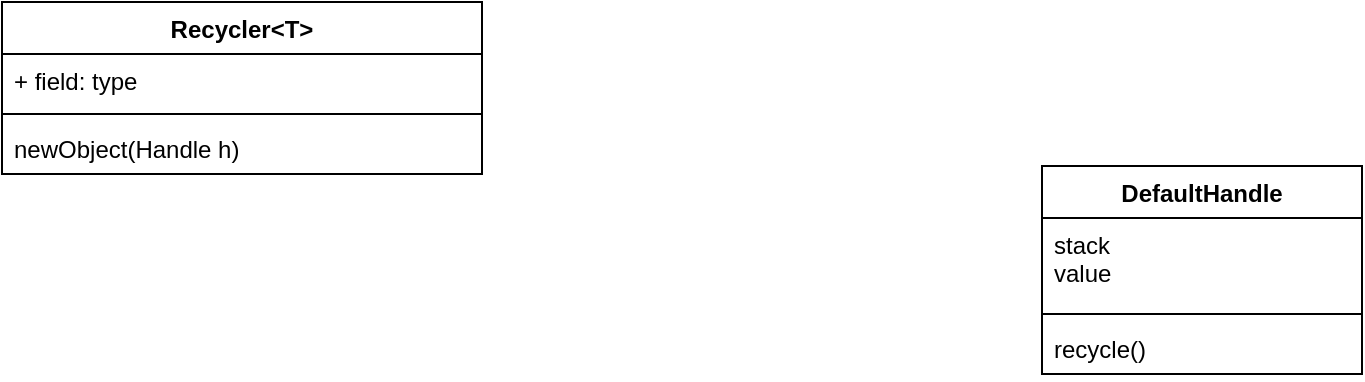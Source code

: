 <mxfile version="12.2.7" type="github" pages="1">
  <diagram id="jndEeYcsWg11ksJjrWFk" name="Page-1">
    <mxGraphModel dx="1759" dy="541" grid="1" gridSize="10" guides="1" tooltips="1" connect="1" arrows="1" fold="1" page="1" pageScale="1" pageWidth="827" pageHeight="1169" math="0" shadow="0">
      <root>
        <mxCell id="0"/>
        <mxCell id="1" parent="0"/>
        <mxCell id="w7ByeeV-R5KUi5AX5EJL-1" value="DefaultHandle" style="swimlane;fontStyle=1;align=center;verticalAlign=top;childLayout=stackLayout;horizontal=1;startSize=26;horizontalStack=0;resizeParent=1;resizeParentMax=0;resizeLast=0;collapsible=1;marginBottom=0;" vertex="1" parent="1">
          <mxGeometry x="500" y="182" width="160" height="104" as="geometry"/>
        </mxCell>
        <mxCell id="w7ByeeV-R5KUi5AX5EJL-2" value="stack&#xa;value" style="text;strokeColor=none;fillColor=none;align=left;verticalAlign=top;spacingLeft=4;spacingRight=4;overflow=hidden;rotatable=0;points=[[0,0.5],[1,0.5]];portConstraint=eastwest;" vertex="1" parent="w7ByeeV-R5KUi5AX5EJL-1">
          <mxGeometry y="26" width="160" height="44" as="geometry"/>
        </mxCell>
        <mxCell id="w7ByeeV-R5KUi5AX5EJL-3" value="" style="line;strokeWidth=1;fillColor=none;align=left;verticalAlign=middle;spacingTop=-1;spacingLeft=3;spacingRight=3;rotatable=0;labelPosition=right;points=[];portConstraint=eastwest;" vertex="1" parent="w7ByeeV-R5KUi5AX5EJL-1">
          <mxGeometry y="70" width="160" height="8" as="geometry"/>
        </mxCell>
        <mxCell id="w7ByeeV-R5KUi5AX5EJL-4" value="recycle()" style="text;strokeColor=none;fillColor=none;align=left;verticalAlign=top;spacingLeft=4;spacingRight=4;overflow=hidden;rotatable=0;points=[[0,0.5],[1,0.5]];portConstraint=eastwest;" vertex="1" parent="w7ByeeV-R5KUi5AX5EJL-1">
          <mxGeometry y="78" width="160" height="26" as="geometry"/>
        </mxCell>
        <mxCell id="w7ByeeV-R5KUi5AX5EJL-5" value="Recycler&lt;T&gt;" style="swimlane;fontStyle=1;align=center;verticalAlign=top;childLayout=stackLayout;horizontal=1;startSize=26;horizontalStack=0;resizeParent=1;resizeParentMax=0;resizeLast=0;collapsible=1;marginBottom=0;" vertex="1" parent="1">
          <mxGeometry x="-20" y="100" width="240" height="86" as="geometry"/>
        </mxCell>
        <mxCell id="w7ByeeV-R5KUi5AX5EJL-6" value="+ field: type" style="text;strokeColor=none;fillColor=none;align=left;verticalAlign=top;spacingLeft=4;spacingRight=4;overflow=hidden;rotatable=0;points=[[0,0.5],[1,0.5]];portConstraint=eastwest;" vertex="1" parent="w7ByeeV-R5KUi5AX5EJL-5">
          <mxGeometry y="26" width="240" height="26" as="geometry"/>
        </mxCell>
        <mxCell id="w7ByeeV-R5KUi5AX5EJL-7" value="" style="line;strokeWidth=1;fillColor=none;align=left;verticalAlign=middle;spacingTop=-1;spacingLeft=3;spacingRight=3;rotatable=0;labelPosition=right;points=[];portConstraint=eastwest;" vertex="1" parent="w7ByeeV-R5KUi5AX5EJL-5">
          <mxGeometry y="52" width="240" height="8" as="geometry"/>
        </mxCell>
        <mxCell id="w7ByeeV-R5KUi5AX5EJL-8" value="newObject(Handle h)" style="text;strokeColor=none;fillColor=none;align=left;verticalAlign=top;spacingLeft=4;spacingRight=4;overflow=hidden;rotatable=0;points=[[0,0.5],[1,0.5]];portConstraint=eastwest;" vertex="1" parent="w7ByeeV-R5KUi5AX5EJL-5">
          <mxGeometry y="60" width="240" height="26" as="geometry"/>
        </mxCell>
      </root>
    </mxGraphModel>
  </diagram>
</mxfile>
